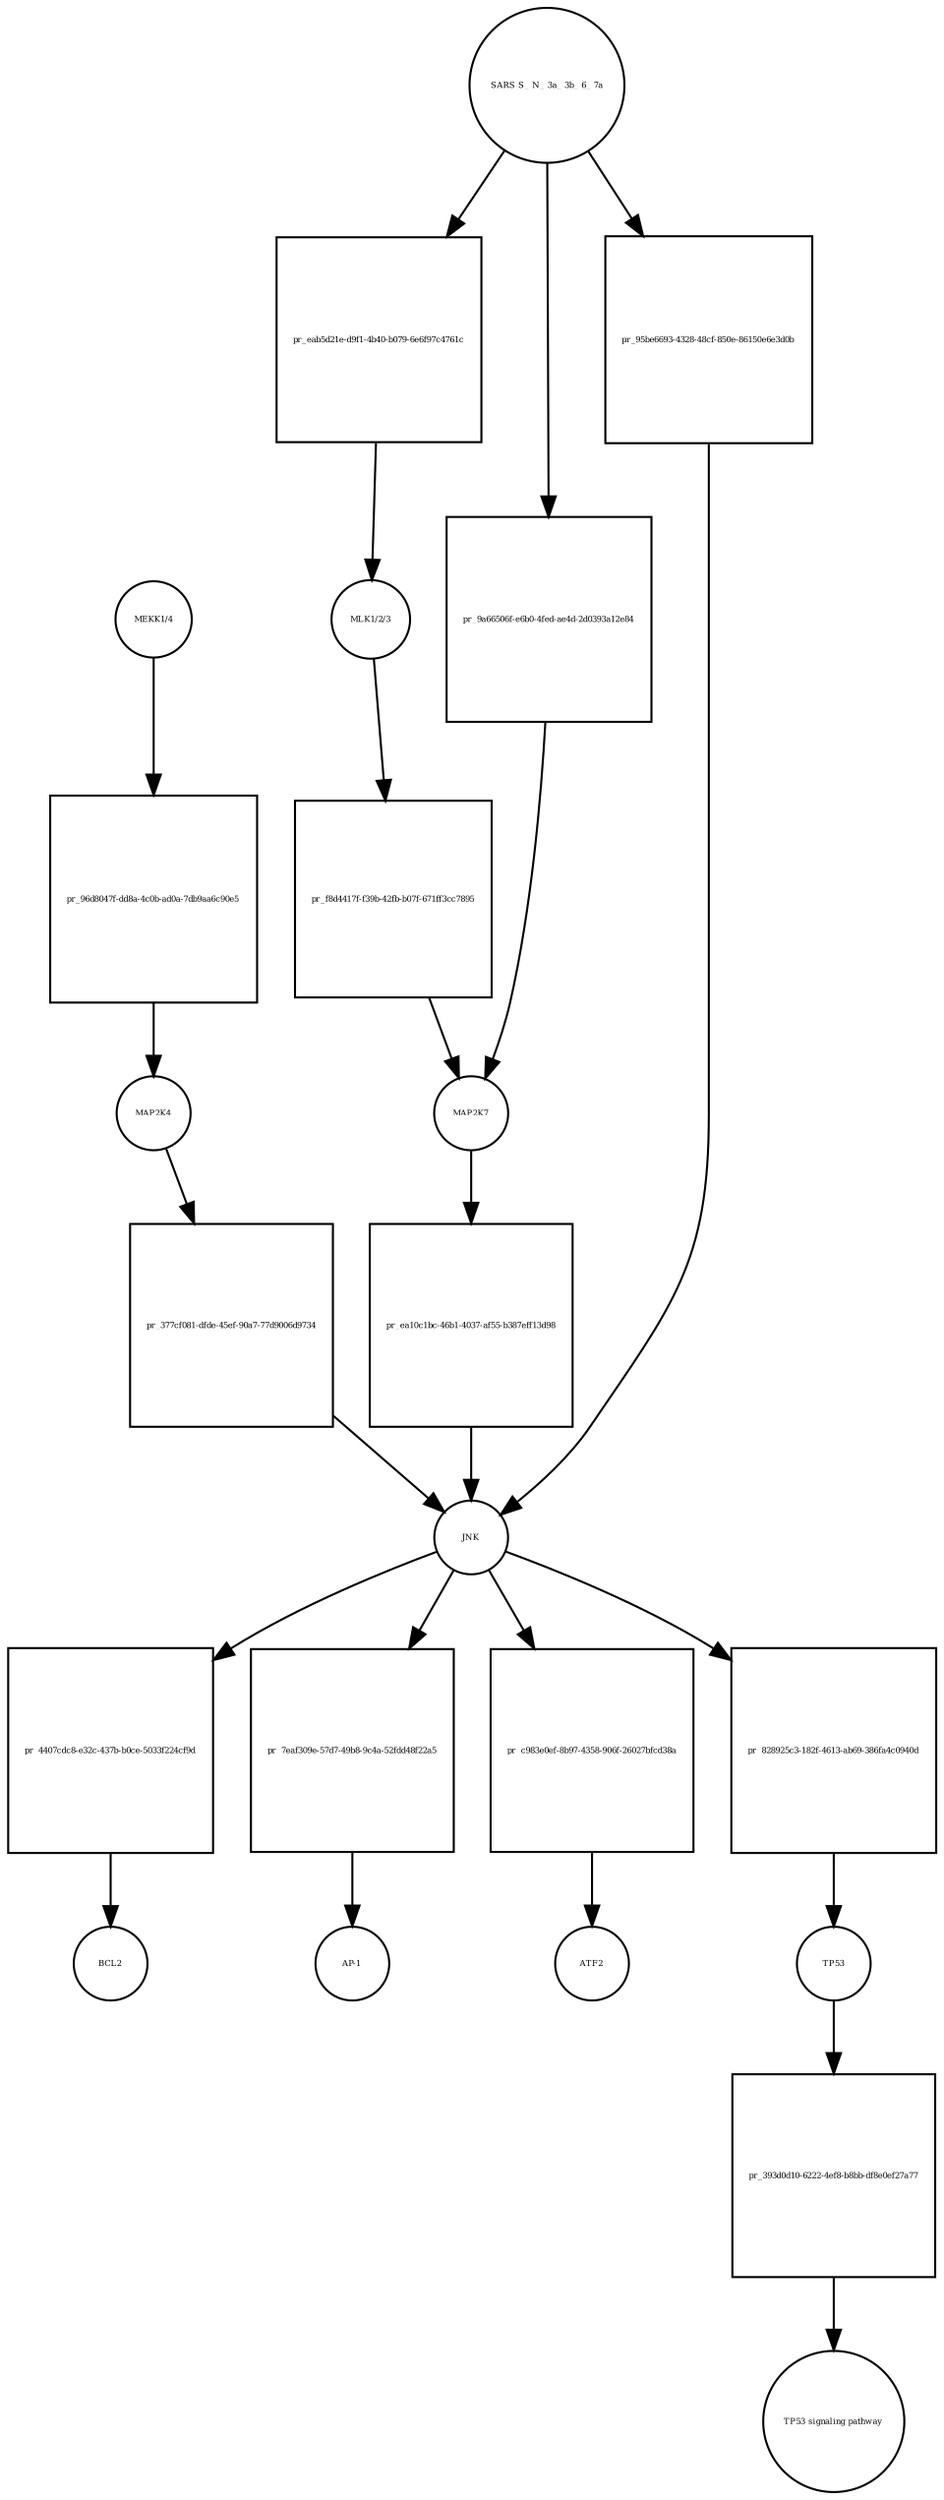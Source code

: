 strict digraph  {
"MEKK1/4" [annotation="", bipartite=0, cls=complex, fontsize=4, label="MEKK1/4", shape=circle];
"pr_96d8047f-dd8a-4c0b-ad0a-7db9aa6c90e5" [annotation="", bipartite=1, cls=process, fontsize=4, label="pr_96d8047f-dd8a-4c0b-ad0a-7db9aa6c90e5", shape=square];
MAP2K4 [annotation=urn_miriam_uniprot_P45985, bipartite=0, cls=macromolecule, fontsize=4, label=MAP2K4, shape=circle];
"MLK1/2/3" [annotation="", bipartite=0, cls=complex, fontsize=4, label="MLK1/2/3", shape=circle];
"pr_f8d4417f-f39b-42fb-b07f-671ff3cc7895" [annotation="", bipartite=1, cls=process, fontsize=4, label="pr_f8d4417f-f39b-42fb-b07f-671ff3cc7895", shape=square];
MAP2K7 [annotation=urn_miriam_uniprot_O14733, bipartite=0, cls=macromolecule, fontsize=4, label=MAP2K7, shape=circle];
"pr_377cf081-dfde-45ef-90a7-77d9006d9734" [annotation="", bipartite=1, cls=process, fontsize=4, label="pr_377cf081-dfde-45ef-90a7-77d9006d9734", shape=square];
JNK [annotation="", bipartite=0, cls=complex, fontsize=4, label=JNK, shape=circle];
"pr_ea10c1bc-46b1-4037-af55-b387eff13d98" [annotation="", bipartite=1, cls=process, fontsize=4, label="pr_ea10c1bc-46b1-4037-af55-b387eff13d98", shape=square];
"pr_4407cdc8-e32c-437b-b0ce-5033f224cf9d" [annotation="", bipartite=1, cls=process, fontsize=4, label="pr_4407cdc8-e32c-437b-b0ce-5033f224cf9d", shape=square];
BCL2 [annotation=urn_miriam_uniprot_P10415, bipartite=0, cls=macromolecule, fontsize=4, label=BCL2, shape=circle];
"pr_7eaf309e-57d7-49b8-9c4a-52fdd48f22a5" [annotation="", bipartite=1, cls=process, fontsize=4, label="pr_7eaf309e-57d7-49b8-9c4a-52fdd48f22a5", shape=square];
"AP-1" [annotation="", bipartite=0, cls=complex, fontsize=4, label="AP-1", shape=circle];
"SARS S_ N_ 3a_ 3b_ 6_ 7a" [annotation="", bipartite=0, cls=macromolecule, fontsize=4, label="SARS S_ N_ 3a_ 3b_ 6_ 7a", shape=circle];
"pr_eab5d21e-d9f1-4b40-b079-6e6f97c4761c" [annotation="", bipartite=1, cls=process, fontsize=4, label="pr_eab5d21e-d9f1-4b40-b079-6e6f97c4761c", shape=square];
"pr_c983e0ef-8b97-4358-906f-26027bfcd38a" [annotation="", bipartite=1, cls=process, fontsize=4, label="pr_c983e0ef-8b97-4358-906f-26027bfcd38a", shape=square];
ATF2 [annotation=urn_miriam_uniprot_P15336, bipartite=0, cls=macromolecule, fontsize=4, label=ATF2, shape=circle];
"pr_828925c3-182f-4613-ab69-386fa4c0940d" [annotation="", bipartite=1, cls=process, fontsize=4, label="pr_828925c3-182f-4613-ab69-386fa4c0940d", shape=square];
TP53 [annotation=urn_miriam_uniprot_P04637, bipartite=0, cls=macromolecule, fontsize=4, label=TP53, shape=circle];
"pr_393d0d10-6222-4ef8-b8bb-df8e0ef27a77" [annotation="", bipartite=1, cls=process, fontsize=4, label="pr_393d0d10-6222-4ef8-b8bb-df8e0ef27a77", shape=square];
"TP53 signaling pathway" [annotation="", bipartite=0, cls="unspecified entity", fontsize=4, label="TP53 signaling pathway", shape=circle];
"pr_9a66506f-e6b0-4fed-ae4d-2d0393a12e84" [annotation="", bipartite=1, cls=process, fontsize=4, label="pr_9a66506f-e6b0-4fed-ae4d-2d0393a12e84", shape=square];
"pr_95be6693-4328-48cf-850e-86150e6e3d0b" [annotation="", bipartite=1, cls=process, fontsize=4, label="pr_95be6693-4328-48cf-850e-86150e6e3d0b", shape=square];
"MEKK1/4" -> "pr_96d8047f-dd8a-4c0b-ad0a-7db9aa6c90e5"  [annotation="", interaction_type=consumption];
"pr_96d8047f-dd8a-4c0b-ad0a-7db9aa6c90e5" -> MAP2K4  [annotation="", interaction_type=production];
MAP2K4 -> "pr_377cf081-dfde-45ef-90a7-77d9006d9734"  [annotation="", interaction_type=consumption];
"MLK1/2/3" -> "pr_f8d4417f-f39b-42fb-b07f-671ff3cc7895"  [annotation="", interaction_type=consumption];
"pr_f8d4417f-f39b-42fb-b07f-671ff3cc7895" -> MAP2K7  [annotation="", interaction_type=production];
MAP2K7 -> "pr_ea10c1bc-46b1-4037-af55-b387eff13d98"  [annotation="", interaction_type=consumption];
"pr_377cf081-dfde-45ef-90a7-77d9006d9734" -> JNK  [annotation="", interaction_type=production];
JNK -> "pr_4407cdc8-e32c-437b-b0ce-5033f224cf9d"  [annotation="", interaction_type=consumption];
JNK -> "pr_7eaf309e-57d7-49b8-9c4a-52fdd48f22a5"  [annotation="", interaction_type=consumption];
JNK -> "pr_c983e0ef-8b97-4358-906f-26027bfcd38a"  [annotation="", interaction_type=consumption];
JNK -> "pr_828925c3-182f-4613-ab69-386fa4c0940d"  [annotation="", interaction_type=consumption];
"pr_ea10c1bc-46b1-4037-af55-b387eff13d98" -> JNK  [annotation="", interaction_type=production];
"pr_4407cdc8-e32c-437b-b0ce-5033f224cf9d" -> BCL2  [annotation="", interaction_type=production];
"pr_7eaf309e-57d7-49b8-9c4a-52fdd48f22a5" -> "AP-1"  [annotation="", interaction_type=production];
"SARS S_ N_ 3a_ 3b_ 6_ 7a" -> "pr_eab5d21e-d9f1-4b40-b079-6e6f97c4761c"  [annotation="", interaction_type=consumption];
"SARS S_ N_ 3a_ 3b_ 6_ 7a" -> "pr_9a66506f-e6b0-4fed-ae4d-2d0393a12e84"  [annotation="", interaction_type=consumption];
"SARS S_ N_ 3a_ 3b_ 6_ 7a" -> "pr_95be6693-4328-48cf-850e-86150e6e3d0b"  [annotation="", interaction_type=consumption];
"pr_eab5d21e-d9f1-4b40-b079-6e6f97c4761c" -> "MLK1/2/3"  [annotation="", interaction_type=production];
"pr_c983e0ef-8b97-4358-906f-26027bfcd38a" -> ATF2  [annotation="", interaction_type=production];
"pr_828925c3-182f-4613-ab69-386fa4c0940d" -> TP53  [annotation="", interaction_type=production];
TP53 -> "pr_393d0d10-6222-4ef8-b8bb-df8e0ef27a77"  [annotation="", interaction_type=consumption];
"pr_393d0d10-6222-4ef8-b8bb-df8e0ef27a77" -> "TP53 signaling pathway"  [annotation="", interaction_type=production];
"pr_9a66506f-e6b0-4fed-ae4d-2d0393a12e84" -> MAP2K7  [annotation="", interaction_type=production];
"pr_95be6693-4328-48cf-850e-86150e6e3d0b" -> JNK  [annotation="", interaction_type=production];
}
